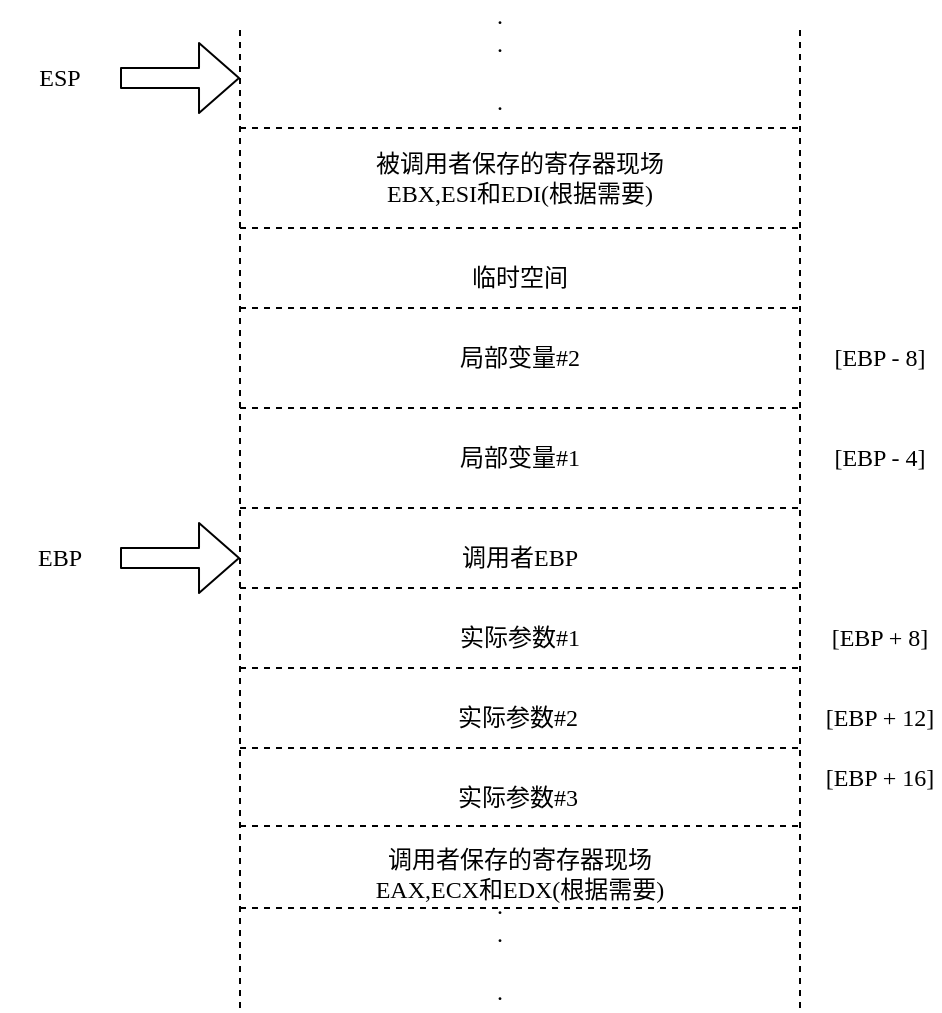 <mxfile>
    <diagram id="6_om1fQMfRdxZM67e8L7" name="第 1 页">
        <mxGraphModel dx="898" dy="669" grid="1" gridSize="10" guides="1" tooltips="1" connect="1" arrows="1" fold="1" page="1" pageScale="1" pageWidth="827" pageHeight="1169" math="0" shadow="0">
            <root>
                <mxCell id="0"/>
                <mxCell id="1" parent="0"/>
                <mxCell id="3" value="" style="endArrow=none;dashed=1;html=1;fontFamily=Comic Sans MS;" edge="1" parent="1">
                    <mxGeometry width="50" height="50" relative="1" as="geometry">
                        <mxPoint x="200" y="610" as="sourcePoint"/>
                        <mxPoint x="200" y="120" as="targetPoint"/>
                    </mxGeometry>
                </mxCell>
                <mxCell id="4" value="" style="endArrow=none;dashed=1;html=1;fontFamily=Comic Sans MS;" edge="1" parent="1">
                    <mxGeometry width="50" height="50" relative="1" as="geometry">
                        <mxPoint x="480" y="610" as="sourcePoint"/>
                        <mxPoint x="480" y="120" as="targetPoint"/>
                    </mxGeometry>
                </mxCell>
                <mxCell id="5" value="ESP" style="text;html=1;strokeColor=none;fillColor=none;align=center;verticalAlign=middle;whiteSpace=wrap;rounded=0;fontFamily=Comic Sans MS;" vertex="1" parent="1">
                    <mxGeometry x="80" y="130" width="60" height="30" as="geometry"/>
                </mxCell>
                <mxCell id="7" value="" style="endArrow=none;dashed=1;html=1;fontFamily=Comic Sans MS;" edge="1" parent="1">
                    <mxGeometry width="50" height="50" relative="1" as="geometry">
                        <mxPoint x="200" y="170" as="sourcePoint"/>
                        <mxPoint x="480" y="170" as="targetPoint"/>
                    </mxGeometry>
                </mxCell>
                <mxCell id="8" value=".&lt;br&gt;.&lt;br&gt;&lt;br&gt;." style="text;html=1;strokeColor=none;fillColor=none;align=center;verticalAlign=middle;whiteSpace=wrap;rounded=0;fontFamily=Comic Sans MS;" vertex="1" parent="1">
                    <mxGeometry x="300" y="120" width="60" height="30" as="geometry"/>
                </mxCell>
                <mxCell id="9" value="被调用者保存的寄存器现场&lt;br&gt;EBX,ESI和EDI(根据需要)" style="text;html=1;strokeColor=none;fillColor=none;align=center;verticalAlign=middle;whiteSpace=wrap;rounded=0;fontFamily=Comic Sans MS;" vertex="1" parent="1">
                    <mxGeometry x="210" y="180" width="260" height="30" as="geometry"/>
                </mxCell>
                <mxCell id="10" value="" style="endArrow=none;dashed=1;html=1;fontFamily=Comic Sans MS;" edge="1" parent="1">
                    <mxGeometry width="50" height="50" relative="1" as="geometry">
                        <mxPoint x="200" y="220" as="sourcePoint"/>
                        <mxPoint x="480" y="220" as="targetPoint"/>
                    </mxGeometry>
                </mxCell>
                <mxCell id="11" value="临时空间" style="text;html=1;strokeColor=none;fillColor=none;align=center;verticalAlign=middle;whiteSpace=wrap;rounded=0;fontFamily=Comic Sans MS;" vertex="1" parent="1">
                    <mxGeometry x="210" y="230" width="260" height="30" as="geometry"/>
                </mxCell>
                <mxCell id="12" value="" style="endArrow=none;dashed=1;html=1;fontFamily=Comic Sans MS;" edge="1" parent="1">
                    <mxGeometry width="50" height="50" relative="1" as="geometry">
                        <mxPoint x="200" y="260" as="sourcePoint"/>
                        <mxPoint x="480" y="260" as="targetPoint"/>
                    </mxGeometry>
                </mxCell>
                <mxCell id="13" value="" style="endArrow=none;dashed=1;html=1;fontFamily=Comic Sans MS;" edge="1" parent="1">
                    <mxGeometry width="50" height="50" relative="1" as="geometry">
                        <mxPoint x="200" y="310" as="sourcePoint"/>
                        <mxPoint x="480" y="310" as="targetPoint"/>
                    </mxGeometry>
                </mxCell>
                <mxCell id="14" value="" style="endArrow=none;dashed=1;html=1;fontFamily=Comic Sans MS;" edge="1" parent="1">
                    <mxGeometry width="50" height="50" relative="1" as="geometry">
                        <mxPoint x="200" y="360" as="sourcePoint"/>
                        <mxPoint x="480" y="360" as="targetPoint"/>
                    </mxGeometry>
                </mxCell>
                <mxCell id="15" value="" style="endArrow=none;dashed=1;html=1;fontFamily=Comic Sans MS;" edge="1" parent="1">
                    <mxGeometry width="50" height="50" relative="1" as="geometry">
                        <mxPoint x="200" y="400" as="sourcePoint"/>
                        <mxPoint x="480" y="400" as="targetPoint"/>
                    </mxGeometry>
                </mxCell>
                <mxCell id="16" value="" style="endArrow=none;dashed=1;html=1;fontFamily=Comic Sans MS;" edge="1" parent="1">
                    <mxGeometry width="50" height="50" relative="1" as="geometry">
                        <mxPoint x="200" y="440" as="sourcePoint"/>
                        <mxPoint x="480" y="440" as="targetPoint"/>
                    </mxGeometry>
                </mxCell>
                <mxCell id="17" value="" style="endArrow=none;dashed=1;html=1;fontFamily=Comic Sans MS;" edge="1" parent="1">
                    <mxGeometry width="50" height="50" relative="1" as="geometry">
                        <mxPoint x="200" y="480" as="sourcePoint"/>
                        <mxPoint x="480" y="480" as="targetPoint"/>
                    </mxGeometry>
                </mxCell>
                <mxCell id="18" value="" style="endArrow=none;dashed=1;html=1;fontFamily=Comic Sans MS;" edge="1" parent="1">
                    <mxGeometry width="50" height="50" relative="1" as="geometry">
                        <mxPoint x="200" y="519" as="sourcePoint"/>
                        <mxPoint x="480" y="519" as="targetPoint"/>
                    </mxGeometry>
                </mxCell>
                <mxCell id="19" value="局部变量#2" style="text;html=1;strokeColor=none;fillColor=none;align=center;verticalAlign=middle;whiteSpace=wrap;rounded=0;fontFamily=Comic Sans MS;" vertex="1" parent="1">
                    <mxGeometry x="210" y="270" width="260" height="30" as="geometry"/>
                </mxCell>
                <mxCell id="20" value="局部变量#1" style="text;html=1;strokeColor=none;fillColor=none;align=center;verticalAlign=middle;whiteSpace=wrap;rounded=0;fontFamily=Comic Sans MS;" vertex="1" parent="1">
                    <mxGeometry x="210" y="320" width="260" height="30" as="geometry"/>
                </mxCell>
                <mxCell id="21" value="调用者EBP" style="text;html=1;strokeColor=none;fillColor=none;align=center;verticalAlign=middle;whiteSpace=wrap;rounded=0;fontFamily=Comic Sans MS;" vertex="1" parent="1">
                    <mxGeometry x="210" y="370" width="260" height="30" as="geometry"/>
                </mxCell>
                <mxCell id="22" value="[EBP - 8]" style="text;html=1;strokeColor=none;fillColor=none;align=center;verticalAlign=middle;whiteSpace=wrap;rounded=0;fontFamily=Comic Sans MS;" vertex="1" parent="1">
                    <mxGeometry x="490" y="270" width="60" height="30" as="geometry"/>
                </mxCell>
                <mxCell id="23" value="[EBP - 4]" style="text;html=1;strokeColor=none;fillColor=none;align=center;verticalAlign=middle;whiteSpace=wrap;rounded=0;fontFamily=Comic Sans MS;" vertex="1" parent="1">
                    <mxGeometry x="490" y="320" width="60" height="30" as="geometry"/>
                </mxCell>
                <mxCell id="24" value="" style="shape=flexArrow;endArrow=classic;html=1;fontFamily=Comic Sans MS;endWidth=24;endSize=6.33;" edge="1" parent="1" source="5">
                    <mxGeometry width="50" height="50" relative="1" as="geometry">
                        <mxPoint x="140" y="190" as="sourcePoint"/>
                        <mxPoint x="200" y="145" as="targetPoint"/>
                    </mxGeometry>
                </mxCell>
                <mxCell id="25" value="EBP" style="text;html=1;strokeColor=none;fillColor=none;align=center;verticalAlign=middle;whiteSpace=wrap;rounded=0;fontFamily=Comic Sans MS;" vertex="1" parent="1">
                    <mxGeometry x="80" y="370" width="60" height="30" as="geometry"/>
                </mxCell>
                <mxCell id="26" value="" style="shape=flexArrow;endArrow=classic;html=1;fontFamily=Comic Sans MS;endWidth=24;endSize=6.33;" edge="1" parent="1" source="25">
                    <mxGeometry width="50" height="50" relative="1" as="geometry">
                        <mxPoint x="140" y="430" as="sourcePoint"/>
                        <mxPoint x="200" y="385" as="targetPoint"/>
                    </mxGeometry>
                </mxCell>
                <mxCell id="27" value="实际参数#1" style="text;html=1;strokeColor=none;fillColor=none;align=center;verticalAlign=middle;whiteSpace=wrap;rounded=0;fontFamily=Comic Sans MS;" vertex="1" parent="1">
                    <mxGeometry x="210" y="410" width="260" height="30" as="geometry"/>
                </mxCell>
                <mxCell id="28" value="实际参数#2" style="text;html=1;strokeColor=none;fillColor=none;align=center;verticalAlign=middle;whiteSpace=wrap;rounded=0;fontFamily=Comic Sans MS;" vertex="1" parent="1">
                    <mxGeometry x="209" y="450" width="260" height="30" as="geometry"/>
                </mxCell>
                <mxCell id="29" value="实际参数#3" style="text;html=1;strokeColor=none;fillColor=none;align=center;verticalAlign=middle;whiteSpace=wrap;rounded=0;fontFamily=Comic Sans MS;" vertex="1" parent="1">
                    <mxGeometry x="209" y="490" width="260" height="30" as="geometry"/>
                </mxCell>
                <mxCell id="30" value="" style="endArrow=none;dashed=1;html=1;fontFamily=Comic Sans MS;" edge="1" parent="1">
                    <mxGeometry width="50" height="50" relative="1" as="geometry">
                        <mxPoint x="200" y="560" as="sourcePoint"/>
                        <mxPoint x="480" y="560" as="targetPoint"/>
                    </mxGeometry>
                </mxCell>
                <mxCell id="31" value="调用者保存的寄存器现场&lt;br&gt;EAX,ECX和EDX(根据需要)" style="text;html=1;strokeColor=none;fillColor=none;align=center;verticalAlign=middle;whiteSpace=wrap;rounded=0;fontFamily=Comic Sans MS;" vertex="1" parent="1">
                    <mxGeometry x="210" y="528" width="260" height="30" as="geometry"/>
                </mxCell>
                <mxCell id="32" value="[EBP + 8]" style="text;html=1;strokeColor=none;fillColor=none;align=center;verticalAlign=middle;whiteSpace=wrap;rounded=0;fontFamily=Comic Sans MS;" vertex="1" parent="1">
                    <mxGeometry x="490" y="410" width="60" height="30" as="geometry"/>
                </mxCell>
                <mxCell id="33" value="[EBP + 12]" style="text;html=1;strokeColor=none;fillColor=none;align=center;verticalAlign=middle;whiteSpace=wrap;rounded=0;fontFamily=Comic Sans MS;" vertex="1" parent="1">
                    <mxGeometry x="490" y="450" width="60" height="30" as="geometry"/>
                </mxCell>
                <mxCell id="34" value="[EBP + 16]" style="text;html=1;strokeColor=none;fillColor=none;align=center;verticalAlign=middle;whiteSpace=wrap;rounded=0;fontFamily=Comic Sans MS;" vertex="1" parent="1">
                    <mxGeometry x="490" y="480" width="60" height="30" as="geometry"/>
                </mxCell>
                <mxCell id="35" value=".&lt;br&gt;.&lt;br&gt;&lt;br&gt;." style="text;html=1;strokeColor=none;fillColor=none;align=center;verticalAlign=middle;whiteSpace=wrap;rounded=0;fontFamily=Comic Sans MS;" vertex="1" parent="1">
                    <mxGeometry x="300" y="565" width="60" height="30" as="geometry"/>
                </mxCell>
            </root>
        </mxGraphModel>
    </diagram>
</mxfile>